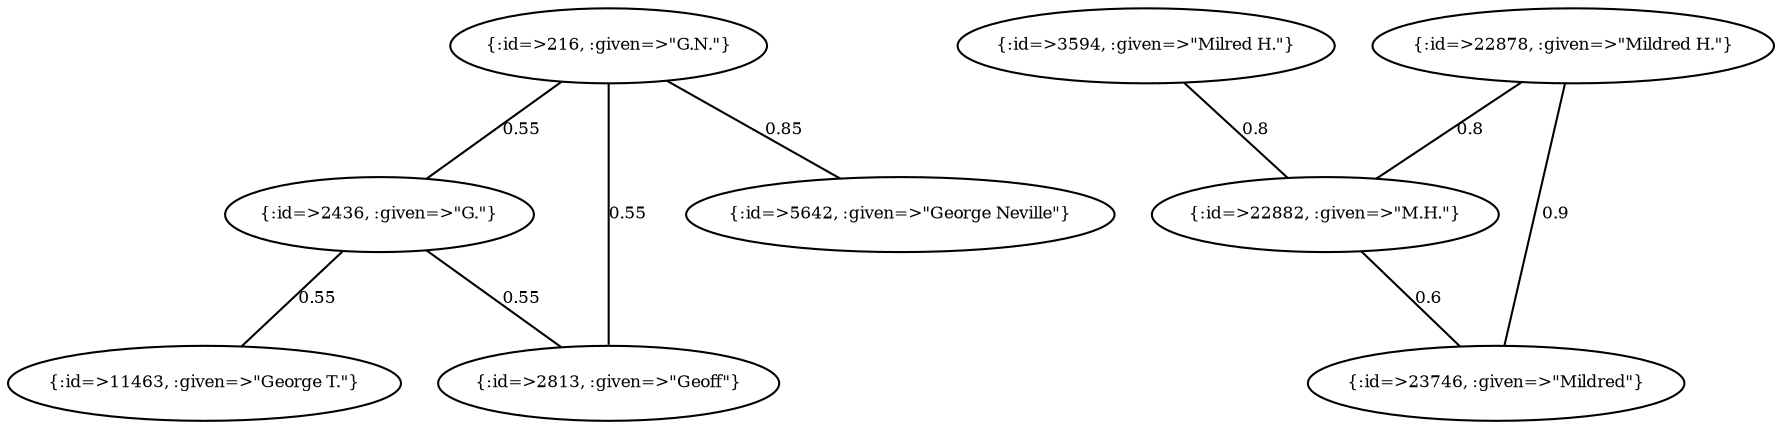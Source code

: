 graph Collector__WeightedGraph {
    "{:id=>216, :given=>\"G.N.\"}" [
        fontsize = 8,
        label = "{:id=>216, :given=>\"G.N.\"}"
    ]

    "{:id=>2436, :given=>\"G.\"}" [
        fontsize = 8,
        label = "{:id=>2436, :given=>\"G.\"}"
    ]

    "{:id=>2813, :given=>\"Geoff\"}" [
        fontsize = 8,
        label = "{:id=>2813, :given=>\"Geoff\"}"
    ]

    "{:id=>3594, :given=>\"Milred H.\"}" [
        fontsize = 8,
        label = "{:id=>3594, :given=>\"Milred H.\"}"
    ]

    "{:id=>5642, :given=>\"George Neville\"}" [
        fontsize = 8,
        label = "{:id=>5642, :given=>\"George Neville\"}"
    ]

    "{:id=>11463, :given=>\"George T.\"}" [
        fontsize = 8,
        label = "{:id=>11463, :given=>\"George T.\"}"
    ]

    "{:id=>22878, :given=>\"Mildred H.\"}" [
        fontsize = 8,
        label = "{:id=>22878, :given=>\"Mildred H.\"}"
    ]

    "{:id=>22882, :given=>\"M.H.\"}" [
        fontsize = 8,
        label = "{:id=>22882, :given=>\"M.H.\"}"
    ]

    "{:id=>23746, :given=>\"Mildred\"}" [
        fontsize = 8,
        label = "{:id=>23746, :given=>\"Mildred\"}"
    ]

    "{:id=>216, :given=>\"G.N.\"}" -- "{:id=>2436, :given=>\"G.\"}" [
        fontsize = 8,
        label = 0.55
    ]

    "{:id=>216, :given=>\"G.N.\"}" -- "{:id=>2813, :given=>\"Geoff\"}" [
        fontsize = 8,
        label = 0.55
    ]

    "{:id=>216, :given=>\"G.N.\"}" -- "{:id=>5642, :given=>\"George Neville\"}" [
        fontsize = 8,
        label = 0.85
    ]

    "{:id=>2436, :given=>\"G.\"}" -- "{:id=>2813, :given=>\"Geoff\"}" [
        fontsize = 8,
        label = 0.55
    ]

    "{:id=>2436, :given=>\"G.\"}" -- "{:id=>11463, :given=>\"George T.\"}" [
        fontsize = 8,
        label = 0.55
    ]

    "{:id=>3594, :given=>\"Milred H.\"}" -- "{:id=>22882, :given=>\"M.H.\"}" [
        fontsize = 8,
        label = 0.8
    ]

    "{:id=>22878, :given=>\"Mildred H.\"}" -- "{:id=>22882, :given=>\"M.H.\"}" [
        fontsize = 8,
        label = 0.8
    ]

    "{:id=>22878, :given=>\"Mildred H.\"}" -- "{:id=>23746, :given=>\"Mildred\"}" [
        fontsize = 8,
        label = 0.9
    ]

    "{:id=>22882, :given=>\"M.H.\"}" -- "{:id=>23746, :given=>\"Mildred\"}" [
        fontsize = 8,
        label = 0.6
    ]
}
